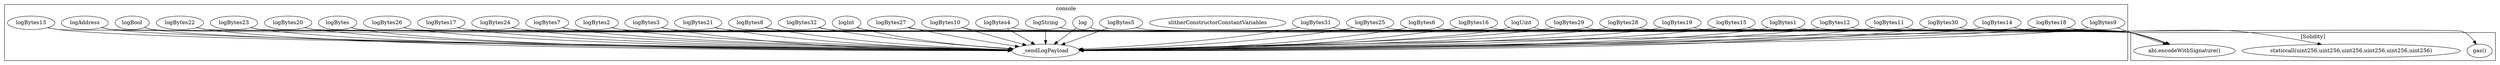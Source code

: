 strict digraph {
subgraph cluster_15060_console {
label = "console"
"15060_logBytes29" [label="logBytes29"]
"15060_logUint" [label="logUint"]
"15060_logBytes16" [label="logBytes16"]
"15060_logBytes6" [label="logBytes6"]
"15060_logBytes25" [label="logBytes25"]
"15060_logBytes31" [label="logBytes31"]
"15060_logBytes9" [label="logBytes9"]
"15060_logBytes18" [label="logBytes18"]
"15060_logBytes14" [label="logBytes14"]
"15060_logBytes30" [label="logBytes30"]
"15060_logBytes11" [label="logBytes11"]
"15060_logBytes12" [label="logBytes12"]
"15060_logBytes20" [label="logBytes20"]
"15060_logBytes15" [label="logBytes15"]
"15060_logBytes19" [label="logBytes19"]
"15060_logBool" [label="logBool"]
"15060_slitherConstructorConstantVariables" [label="slitherConstructorConstantVariables"]
"15060_logAddress" [label="logAddress"]
"15060_logBytes13" [label="logBytes13"]
"15060_logBytes5" [label="logBytes5"]
"15060_log" [label="log"]
"15060_logString" [label="logString"]
"15060_logBytes4" [label="logBytes4"]
"15060_logBytes10" [label="logBytes10"]
"15060_logBytes27" [label="logBytes27"]
"15060_logInt" [label="logInt"]
"15060_logBytes32" [label="logBytes32"]
"15060_logBytes8" [label="logBytes8"]
"15060_logBytes21" [label="logBytes21"]
"15060_logBytes3" [label="logBytes3"]
"15060_logBytes2" [label="logBytes2"]
"15060_logBytes7" [label="logBytes7"]
"15060_logBytes24" [label="logBytes24"]
"15060_logBytes17" [label="logBytes17"]
"15060_logBytes26" [label="logBytes26"]
"15060_logBytes" [label="logBytes"]
"15060__sendLogPayload" [label="_sendLogPayload"]
"15060_logBytes1" [label="logBytes1"]
"15060_logBytes23" [label="logBytes23"]
"15060_logBytes22" [label="logBytes22"]
"15060_logBytes28" [label="logBytes28"]
"15060_logUint" -> "15060__sendLogPayload"
"15060_logBytes20" -> "15060__sendLogPayload"
"15060_logBytes30" -> "15060__sendLogPayload"
"15060_logBytes15" -> "15060__sendLogPayload"
"15060_logBytes3" -> "15060__sendLogPayload"
"15060_logBytes12" -> "15060__sendLogPayload"
"15060_logBytes17" -> "15060__sendLogPayload"
"15060_logBytes18" -> "15060__sendLogPayload"
"15060_logBytes32" -> "15060__sendLogPayload"
"15060_logBytes5" -> "15060__sendLogPayload"
"15060_logBytes28" -> "15060__sendLogPayload"
"15060_logBytes10" -> "15060__sendLogPayload"
"15060_logBytes16" -> "15060__sendLogPayload"
"15060_logBytes29" -> "15060__sendLogPayload"
"15060_logBytes31" -> "15060__sendLogPayload"
"15060_logAddress" -> "15060__sendLogPayload"
"15060_logBytes" -> "15060__sendLogPayload"
"15060_logBytes19" -> "15060__sendLogPayload"
"15060_logBytes2" -> "15060__sendLogPayload"
"15060_log" -> "15060__sendLogPayload"
"15060_logBytes21" -> "15060__sendLogPayload"
"15060_logBytes27" -> "15060__sendLogPayload"
"15060_logBytes13" -> "15060__sendLogPayload"
"15060_logBytes11" -> "15060__sendLogPayload"
"15060_logBytes4" -> "15060__sendLogPayload"
"15060_logBytes9" -> "15060__sendLogPayload"
"15060_logBytes24" -> "15060__sendLogPayload"
"15060_logBytes25" -> "15060__sendLogPayload"
"15060_logBytes26" -> "15060__sendLogPayload"
"15060_logBytes14" -> "15060__sendLogPayload"
"15060_logBytes22" -> "15060__sendLogPayload"
"15060_logInt" -> "15060__sendLogPayload"
"15060_logBytes8" -> "15060__sendLogPayload"
"15060_logBytes23" -> "15060__sendLogPayload"
"15060_logBytes1" -> "15060__sendLogPayload"
"15060_logString" -> "15060__sendLogPayload"
"15060_logBytes6" -> "15060__sendLogPayload"
"15060_logBytes7" -> "15060__sendLogPayload"
"15060_logBool" -> "15060__sendLogPayload"
}subgraph cluster_solidity {
label = "[Solidity]"
"gas()" 
"staticcall(uint256,uint256,uint256,uint256,uint256,uint256)" 
"abi.encodeWithSignature()" 
"15060_logBytes18" -> "abi.encodeWithSignature()"
"15060_logBytes2" -> "abi.encodeWithSignature()"
"15060_logBytes14" -> "abi.encodeWithSignature()"
"15060_logBytes16" -> "abi.encodeWithSignature()"
"15060_logBytes24" -> "abi.encodeWithSignature()"
"15060_logBytes29" -> "abi.encodeWithSignature()"
"15060_logBytes23" -> "abi.encodeWithSignature()"
"15060_logBytes30" -> "abi.encodeWithSignature()"
"15060_logBytes6" -> "abi.encodeWithSignature()"
"15060_logBytes5" -> "abi.encodeWithSignature()"
"15060__sendLogPayload" -> "staticcall(uint256,uint256,uint256,uint256,uint256,uint256)"
"15060_logBytes28" -> "abi.encodeWithSignature()"
"15060_logBytes4" -> "abi.encodeWithSignature()"
"15060_logBytes15" -> "abi.encodeWithSignature()"
"15060_logBool" -> "abi.encodeWithSignature()"
"15060_logBytes12" -> "abi.encodeWithSignature()"
"15060_logBytes31" -> "abi.encodeWithSignature()"
"15060_logString" -> "abi.encodeWithSignature()"
"15060_logBytes10" -> "abi.encodeWithSignature()"
"15060_logBytes25" -> "abi.encodeWithSignature()"
"15060_logBytes32" -> "abi.encodeWithSignature()"
"15060_logBytes7" -> "abi.encodeWithSignature()"
"15060_logBytes22" -> "abi.encodeWithSignature()"
"15060_logBytes17" -> "abi.encodeWithSignature()"
"15060_logUint" -> "abi.encodeWithSignature()"
"15060__sendLogPayload" -> "gas()"
"15060_logInt" -> "abi.encodeWithSignature()"
"15060_log" -> "abi.encodeWithSignature()"
"15060_logBytes" -> "abi.encodeWithSignature()"
"15060_logAddress" -> "abi.encodeWithSignature()"
"15060_logBytes8" -> "abi.encodeWithSignature()"
"15060_logBytes9" -> "abi.encodeWithSignature()"
"15060_logBytes27" -> "abi.encodeWithSignature()"
"15060_logBytes13" -> "abi.encodeWithSignature()"
"15060_logBytes21" -> "abi.encodeWithSignature()"
"15060_logBytes3" -> "abi.encodeWithSignature()"
"15060_logBytes20" -> "abi.encodeWithSignature()"
"15060_logBytes11" -> "abi.encodeWithSignature()"
"15060_logBytes26" -> "abi.encodeWithSignature()"
"15060_logBytes1" -> "abi.encodeWithSignature()"
"15060_logBytes19" -> "abi.encodeWithSignature()"
}
}